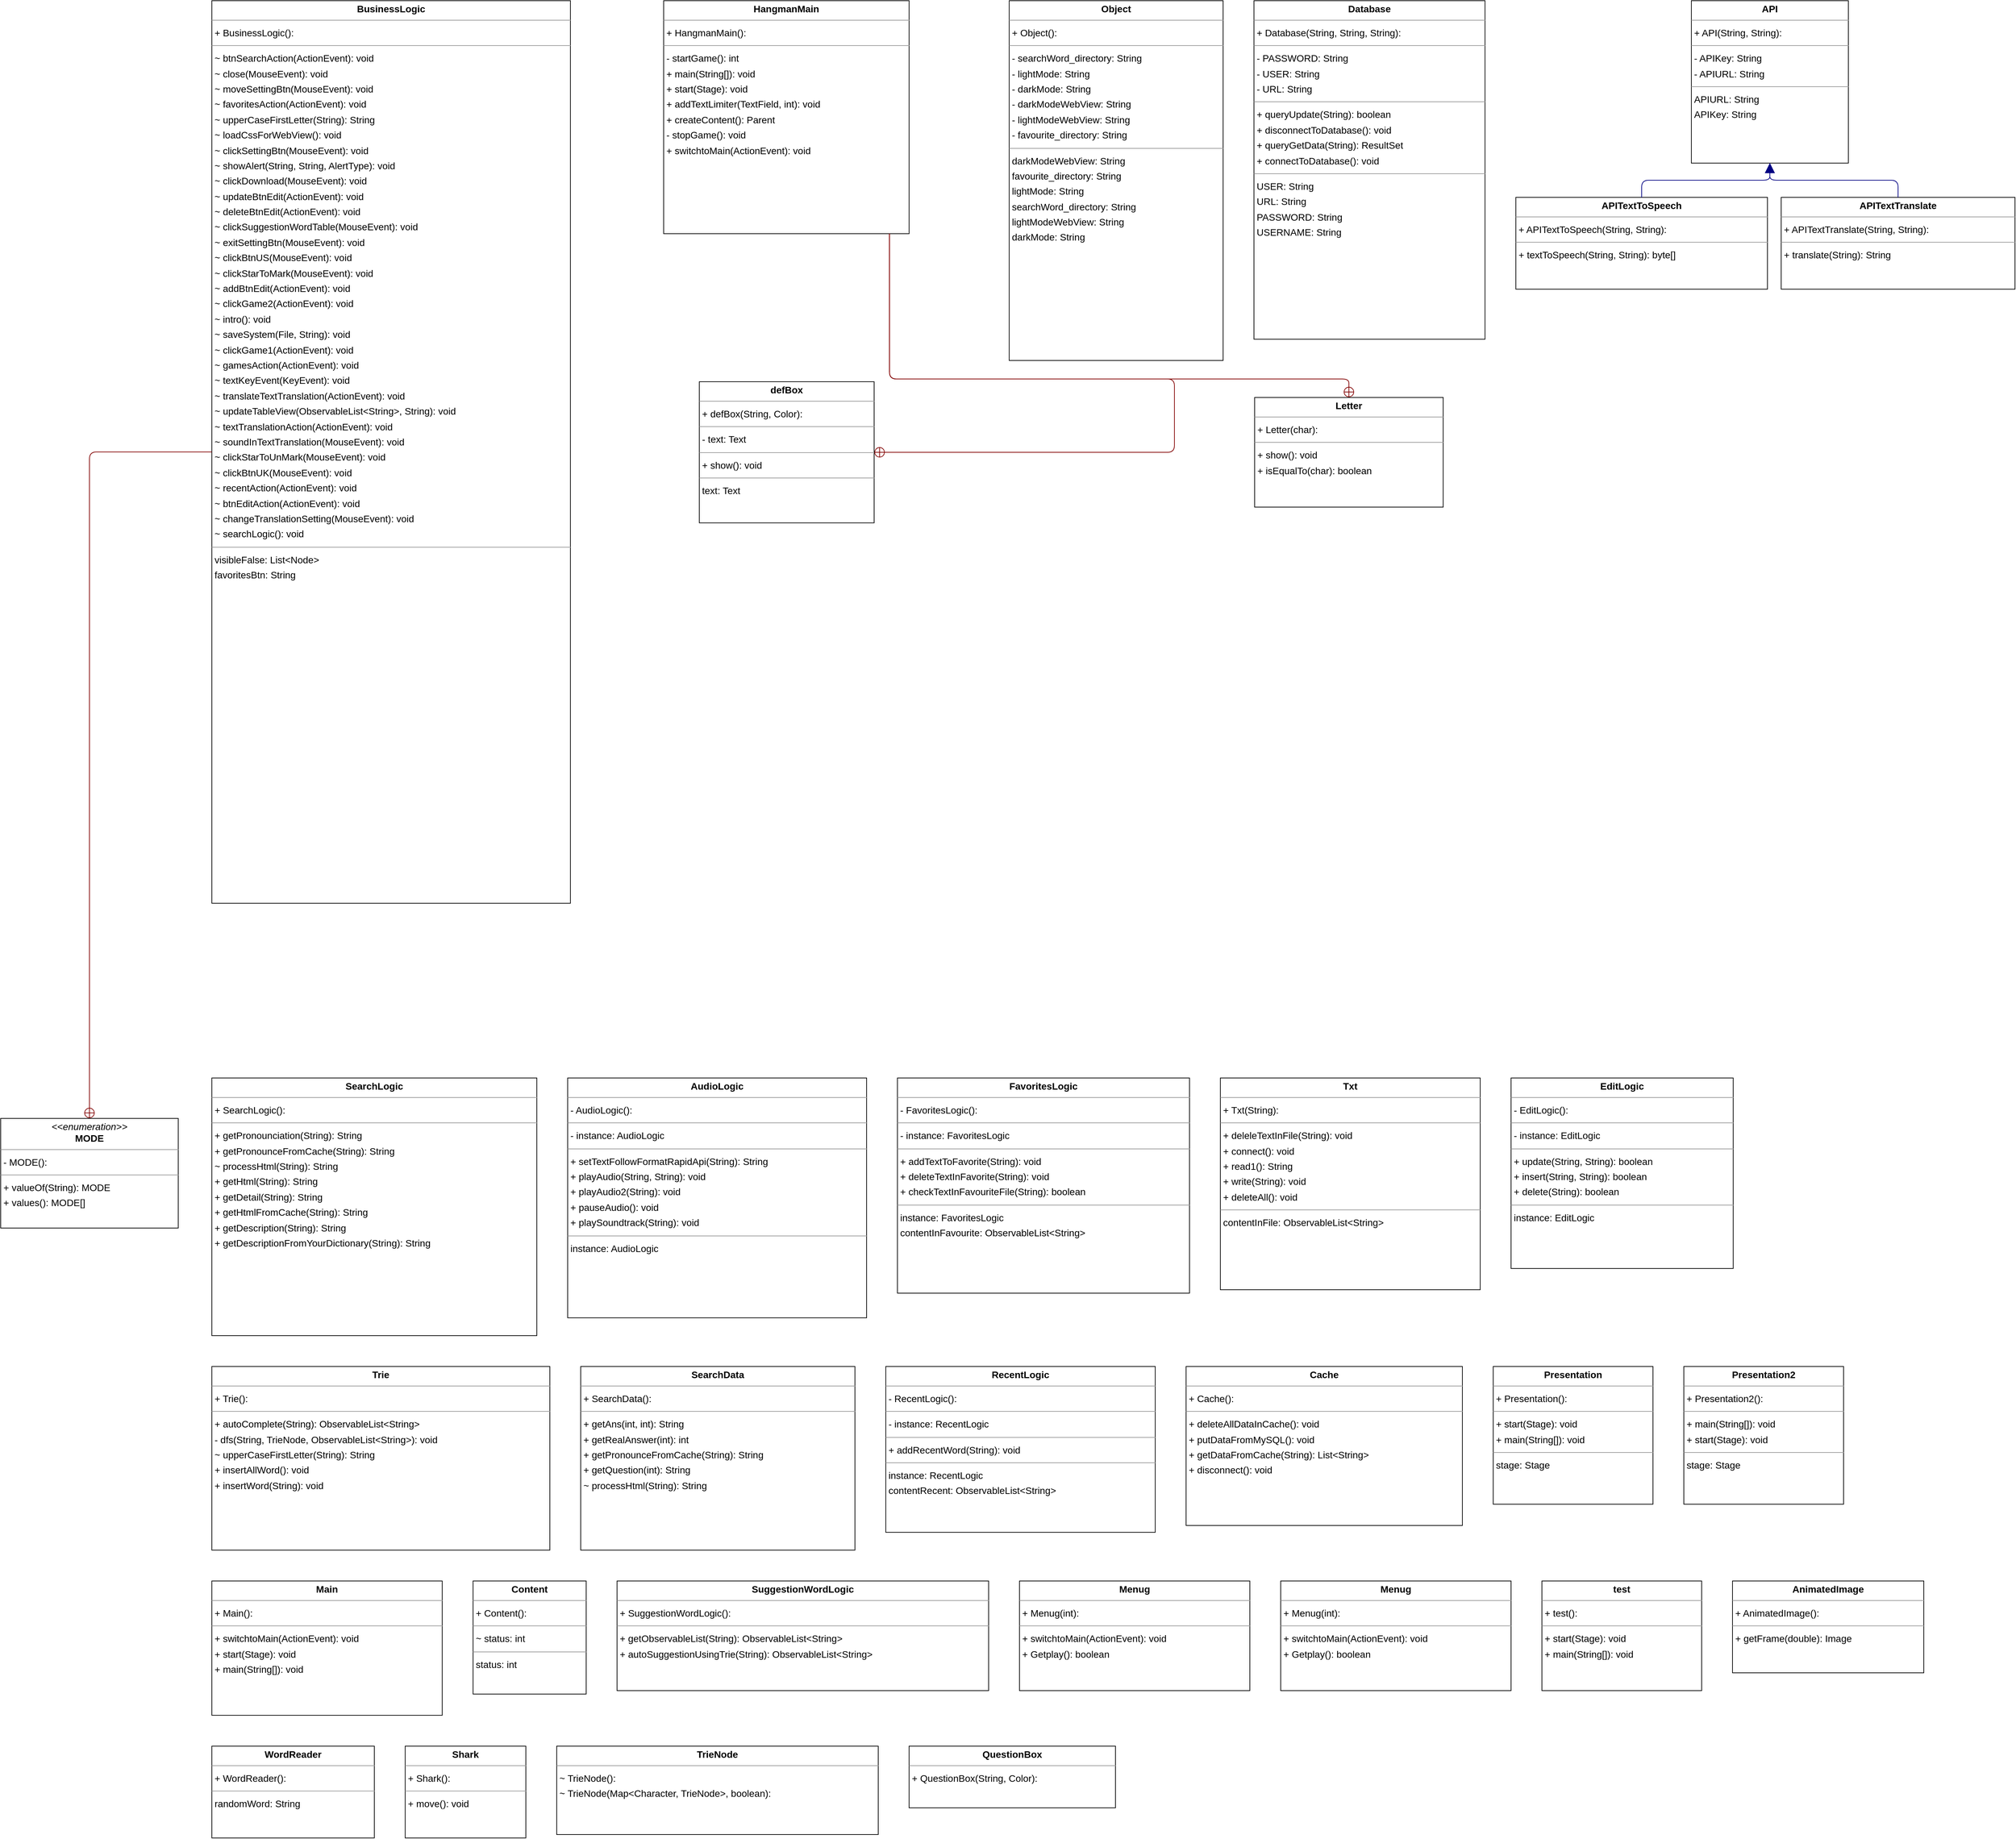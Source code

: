 <mxfile version="21.5.0" type="device" pages="5">
  <diagram id="QMjJqxT-OFG9LvJcu02_" name="ClassDiagram">
    <mxGraphModel dx="1834" dy="1159" grid="1" gridSize="10" guides="1" tooltips="1" connect="1" arrows="1" fold="1" page="0" pageScale="1" pageWidth="4681" pageHeight="3300" background="none" math="0" shadow="0">
      <root>
        <mxCell id="0" />
        <mxCell id="1" parent="0" />
        <mxCell id="N3z-gIHmasYd1JVoCF0x-1" value="&lt;p style=&quot;margin:0px;margin-top:4px;text-align:center;&quot;&gt;&lt;b&gt;API&lt;/b&gt;&lt;/p&gt;&lt;hr size=&quot;1&quot;/&gt;&lt;p style=&quot;margin:0 0 0 4px;line-height:1.6;&quot;&gt;+ API(String, String): &lt;/p&gt;&lt;hr size=&quot;1&quot;/&gt;&lt;p style=&quot;margin:0 0 0 4px;line-height:1.6;&quot;&gt;- APIKey: String&lt;br/&gt;- APIURL: String&lt;/p&gt;&lt;hr size=&quot;1&quot;/&gt;&lt;p style=&quot;margin:0 0 0 4px;line-height:1.6;&quot;&gt; APIURL: String&lt;br/&gt; APIKey: String&lt;/p&gt;" style="verticalAlign=top;align=left;overflow=fill;fontSize=14;fontFamily=Helvetica;html=1;rounded=0;shadow=0;comic=0;labelBackgroundColor=none;strokeWidth=1;" vertex="1" parent="1">
          <mxGeometry x="2311" y="-21" width="229" height="237" as="geometry" />
        </mxCell>
        <mxCell id="N3z-gIHmasYd1JVoCF0x-2" value="&lt;p style=&quot;margin:0px;margin-top:4px;text-align:center;&quot;&gt;&lt;b&gt;APITextToSpeech&lt;/b&gt;&lt;/p&gt;&lt;hr size=&quot;1&quot;/&gt;&lt;p style=&quot;margin:0 0 0 4px;line-height:1.6;&quot;&gt;+ APITextToSpeech(String, String): &lt;/p&gt;&lt;hr size=&quot;1&quot;/&gt;&lt;p style=&quot;margin:0 0 0 4px;line-height:1.6;&quot;&gt;+ textToSpeech(String, String): byte[]&lt;/p&gt;" style="verticalAlign=top;align=left;overflow=fill;fontSize=14;fontFamily=Helvetica;html=1;rounded=0;shadow=0;comic=0;labelBackgroundColor=none;strokeWidth=1;" vertex="1" parent="1">
          <mxGeometry x="2055" y="266" width="367" height="134" as="geometry" />
        </mxCell>
        <mxCell id="N3z-gIHmasYd1JVoCF0x-3" value="&lt;p style=&quot;margin:0px;margin-top:4px;text-align:center;&quot;&gt;&lt;b&gt;APITextTranslate&lt;/b&gt;&lt;/p&gt;&lt;hr size=&quot;1&quot;/&gt;&lt;p style=&quot;margin:0 0 0 4px;line-height:1.6;&quot;&gt;+ APITextTranslate(String, String): &lt;/p&gt;&lt;hr size=&quot;1&quot;/&gt;&lt;p style=&quot;margin:0 0 0 4px;line-height:1.6;&quot;&gt;+ translate(String): String&lt;/p&gt;" style="verticalAlign=top;align=left;overflow=fill;fontSize=14;fontFamily=Helvetica;html=1;rounded=0;shadow=0;comic=0;labelBackgroundColor=none;strokeWidth=1;" vertex="1" parent="1">
          <mxGeometry x="2442" y="266" width="341" height="134" as="geometry" />
        </mxCell>
        <mxCell id="N3z-gIHmasYd1JVoCF0x-4" value="&lt;p style=&quot;margin:0px;margin-top:4px;text-align:center;&quot;&gt;&lt;b&gt;AnimatedImage&lt;/b&gt;&lt;/p&gt;&lt;hr size=&quot;1&quot;/&gt;&lt;p style=&quot;margin:0 0 0 4px;line-height:1.6;&quot;&gt;+ AnimatedImage(): &lt;/p&gt;&lt;hr size=&quot;1&quot;/&gt;&lt;p style=&quot;margin:0 0 0 4px;line-height:1.6;&quot;&gt;+ getFrame(double): Image&lt;/p&gt;" style="verticalAlign=top;align=left;overflow=fill;fontSize=14;fontFamily=Helvetica;html=1;rounded=0;shadow=0;comic=0;labelBackgroundColor=none;strokeWidth=1;" vertex="1" parent="1">
          <mxGeometry x="2371" y="2285" width="279" height="134" as="geometry" />
        </mxCell>
        <mxCell id="N3z-gIHmasYd1JVoCF0x-5" value="&lt;p style=&quot;margin:0px;margin-top:4px;text-align:center;&quot;&gt;&lt;b&gt;AudioLogic&lt;/b&gt;&lt;/p&gt;&lt;hr size=&quot;1&quot;/&gt;&lt;p style=&quot;margin:0 0 0 4px;line-height:1.6;&quot;&gt;- AudioLogic(): &lt;/p&gt;&lt;hr size=&quot;1&quot;/&gt;&lt;p style=&quot;margin:0 0 0 4px;line-height:1.6;&quot;&gt;- instance: AudioLogic&lt;/p&gt;&lt;hr size=&quot;1&quot;/&gt;&lt;p style=&quot;margin:0 0 0 4px;line-height:1.6;&quot;&gt;+ setTextFollowFormatRapidApi(String): String&lt;br/&gt;+ playAudio(String, String): void&lt;br/&gt;+ playAudio2(String): void&lt;br/&gt;+ pauseAudio(): void&lt;br/&gt;+ playSoundtrack(String): void&lt;/p&gt;&lt;hr size=&quot;1&quot;/&gt;&lt;p style=&quot;margin:0 0 0 4px;line-height:1.6;&quot;&gt; instance: AudioLogic&lt;/p&gt;" style="verticalAlign=top;align=left;overflow=fill;fontSize=14;fontFamily=Helvetica;html=1;rounded=0;shadow=0;comic=0;labelBackgroundColor=none;strokeWidth=1;" vertex="1" parent="1">
          <mxGeometry x="672" y="1551" width="436" height="350" as="geometry" />
        </mxCell>
        <mxCell id="N3z-gIHmasYd1JVoCF0x-6" value="&lt;p style=&quot;margin:0px;margin-top:4px;text-align:center;&quot;&gt;&lt;b&gt;BusinessLogic&lt;/b&gt;&lt;/p&gt;&lt;hr size=&quot;1&quot;/&gt;&lt;p style=&quot;margin:0 0 0 4px;line-height:1.6;&quot;&gt;+ BusinessLogic(): &lt;/p&gt;&lt;hr size=&quot;1&quot;/&gt;&lt;p style=&quot;margin:0 0 0 4px;line-height:1.6;&quot;&gt;~ btnSearchAction(ActionEvent): void&lt;br/&gt;~ close(MouseEvent): void&lt;br/&gt;~ moveSettingBtn(MouseEvent): void&lt;br/&gt;~ favoritesAction(ActionEvent): void&lt;br/&gt;~ upperCaseFirstLetter(String): String&lt;br/&gt;~ loadCssForWebView(): void&lt;br/&gt;~ clickSettingBtn(MouseEvent): void&lt;br/&gt;~ showAlert(String, String, AlertType): void&lt;br/&gt;~ clickDownload(MouseEvent): void&lt;br/&gt;~ updateBtnEdit(ActionEvent): void&lt;br/&gt;~ deleteBtnEdit(ActionEvent): void&lt;br/&gt;~ clickSuggestionWordTable(MouseEvent): void&lt;br/&gt;~ exitSettingBtn(MouseEvent): void&lt;br/&gt;~ clickBtnUS(MouseEvent): void&lt;br/&gt;~ clickStarToMark(MouseEvent): void&lt;br/&gt;~ addBtnEdit(ActionEvent): void&lt;br/&gt;~ clickGame2(ActionEvent): void&lt;br/&gt;~ intro(): void&lt;br/&gt;~ saveSystem(File, String): void&lt;br/&gt;~ clickGame1(ActionEvent): void&lt;br/&gt;~ gamesAction(ActionEvent): void&lt;br/&gt;~ textKeyEvent(KeyEvent): void&lt;br/&gt;~ translateTextTranslation(ActionEvent): void&lt;br/&gt;~ updateTableView(ObservableList&amp;lt;String&amp;gt;, String): void&lt;br/&gt;~ textTranslationAction(ActionEvent): void&lt;br/&gt;~ soundInTextTranslation(MouseEvent): void&lt;br/&gt;~ clickStarToUnMark(MouseEvent): void&lt;br/&gt;~ clickBtnUK(MouseEvent): void&lt;br/&gt;~ recentAction(ActionEvent): void&lt;br/&gt;~ btnEditAction(ActionEvent): void&lt;br/&gt;~ changeTranslationSetting(MouseEvent): void&lt;br/&gt;~ searchLogic(): void&lt;/p&gt;&lt;hr size=&quot;1&quot;/&gt;&lt;p style=&quot;margin:0 0 0 4px;line-height:1.6;&quot;&gt; visibleFalse: List&amp;lt;Node&amp;gt;&lt;br/&gt; favoritesBtn: String&lt;/p&gt;" style="verticalAlign=top;align=left;overflow=fill;fontSize=14;fontFamily=Helvetica;html=1;rounded=0;shadow=0;comic=0;labelBackgroundColor=none;strokeWidth=1;" vertex="1" parent="1">
          <mxGeometry x="153" y="-21" width="523" height="1317" as="geometry" />
        </mxCell>
        <mxCell id="N3z-gIHmasYd1JVoCF0x-7" value="&lt;p style=&quot;margin:0px;margin-top:4px;text-align:center;&quot;&gt;&lt;b&gt;Cache&lt;/b&gt;&lt;/p&gt;&lt;hr size=&quot;1&quot;/&gt;&lt;p style=&quot;margin:0 0 0 4px;line-height:1.6;&quot;&gt;+ Cache(): &lt;/p&gt;&lt;hr size=&quot;1&quot;/&gt;&lt;p style=&quot;margin:0 0 0 4px;line-height:1.6;&quot;&gt;+ deleteAllDataInCache(): void&lt;br/&gt;+ putDataFromMySQL(): void&lt;br/&gt;+ getDataFromCache(String): List&amp;lt;String&amp;gt;&lt;br/&gt;+ disconnect(): void&lt;/p&gt;" style="verticalAlign=top;align=left;overflow=fill;fontSize=14;fontFamily=Helvetica;html=1;rounded=0;shadow=0;comic=0;labelBackgroundColor=none;strokeWidth=1;" vertex="1" parent="1">
          <mxGeometry x="1574" y="1972" width="403" height="232" as="geometry" />
        </mxCell>
        <mxCell id="N3z-gIHmasYd1JVoCF0x-8" value="&lt;p style=&quot;margin:0px;margin-top:4px;text-align:center;&quot;&gt;&lt;b&gt;Content&lt;/b&gt;&lt;/p&gt;&lt;hr size=&quot;1&quot;/&gt;&lt;p style=&quot;margin:0 0 0 4px;line-height:1.6;&quot;&gt;+ Content(): &lt;/p&gt;&lt;hr size=&quot;1&quot;/&gt;&lt;p style=&quot;margin:0 0 0 4px;line-height:1.6;&quot;&gt;~ status: int&lt;/p&gt;&lt;hr size=&quot;1&quot;/&gt;&lt;p style=&quot;margin:0 0 0 4px;line-height:1.6;&quot;&gt; status: int&lt;/p&gt;" style="verticalAlign=top;align=left;overflow=fill;fontSize=14;fontFamily=Helvetica;html=1;rounded=0;shadow=0;comic=0;labelBackgroundColor=none;strokeWidth=1;" vertex="1" parent="1">
          <mxGeometry x="534" y="2285" width="165" height="165" as="geometry" />
        </mxCell>
        <mxCell id="N3z-gIHmasYd1JVoCF0x-9" value="&lt;p style=&quot;margin:0px;margin-top:4px;text-align:center;&quot;&gt;&lt;b&gt;Database&lt;/b&gt;&lt;/p&gt;&lt;hr size=&quot;1&quot;/&gt;&lt;p style=&quot;margin:0 0 0 4px;line-height:1.6;&quot;&gt;+ Database(String, String, String): &lt;/p&gt;&lt;hr size=&quot;1&quot;/&gt;&lt;p style=&quot;margin:0 0 0 4px;line-height:1.6;&quot;&gt;- PASSWORD: String&lt;br/&gt;- USER: String&lt;br/&gt;- URL: String&lt;/p&gt;&lt;hr size=&quot;1&quot;/&gt;&lt;p style=&quot;margin:0 0 0 4px;line-height:1.6;&quot;&gt;+ queryUpdate(String): boolean&lt;br/&gt;+ disconnectToDatabase(): void&lt;br/&gt;+ queryGetData(String): ResultSet&lt;br/&gt;+ connectToDatabase(): void&lt;/p&gt;&lt;hr size=&quot;1&quot;/&gt;&lt;p style=&quot;margin:0 0 0 4px;line-height:1.6;&quot;&gt; USER: String&lt;br/&gt; URL: String&lt;br/&gt; PASSWORD: String&lt;br/&gt; USERNAME: String&lt;/p&gt;" style="verticalAlign=top;align=left;overflow=fill;fontSize=14;fontFamily=Helvetica;html=1;rounded=0;shadow=0;comic=0;labelBackgroundColor=none;strokeWidth=1;" vertex="1" parent="1">
          <mxGeometry x="1673" y="-21" width="337" height="494" as="geometry" />
        </mxCell>
        <mxCell id="N3z-gIHmasYd1JVoCF0x-10" value="&lt;p style=&quot;margin:0px;margin-top:4px;text-align:center;&quot;&gt;&lt;b&gt;EditLogic&lt;/b&gt;&lt;/p&gt;&lt;hr size=&quot;1&quot;/&gt;&lt;p style=&quot;margin:0 0 0 4px;line-height:1.6;&quot;&gt;- EditLogic(): &lt;/p&gt;&lt;hr size=&quot;1&quot;/&gt;&lt;p style=&quot;margin:0 0 0 4px;line-height:1.6;&quot;&gt;- instance: EditLogic&lt;/p&gt;&lt;hr size=&quot;1&quot;/&gt;&lt;p style=&quot;margin:0 0 0 4px;line-height:1.6;&quot;&gt;+ update(String, String): boolean&lt;br/&gt;+ insert(String, String): boolean&lt;br/&gt;+ delete(String): boolean&lt;/p&gt;&lt;hr size=&quot;1&quot;/&gt;&lt;p style=&quot;margin:0 0 0 4px;line-height:1.6;&quot;&gt; instance: EditLogic&lt;/p&gt;" style="verticalAlign=top;align=left;overflow=fill;fontSize=14;fontFamily=Helvetica;html=1;rounded=0;shadow=0;comic=0;labelBackgroundColor=none;strokeWidth=1;" vertex="1" parent="1">
          <mxGeometry x="2048" y="1551" width="324" height="278" as="geometry" />
        </mxCell>
        <mxCell id="N3z-gIHmasYd1JVoCF0x-11" value="&lt;p style=&quot;margin:0px;margin-top:4px;text-align:center;&quot;&gt;&lt;b&gt;FavoritesLogic&lt;/b&gt;&lt;/p&gt;&lt;hr size=&quot;1&quot;/&gt;&lt;p style=&quot;margin:0 0 0 4px;line-height:1.6;&quot;&gt;- FavoritesLogic(): &lt;/p&gt;&lt;hr size=&quot;1&quot;/&gt;&lt;p style=&quot;margin:0 0 0 4px;line-height:1.6;&quot;&gt;- instance: FavoritesLogic&lt;/p&gt;&lt;hr size=&quot;1&quot;/&gt;&lt;p style=&quot;margin:0 0 0 4px;line-height:1.6;&quot;&gt;+ addTextToFavorite(String): void&lt;br/&gt;+ deleteTextInFavorite(String): void&lt;br/&gt;+ checkTextInFavouriteFile(String): boolean&lt;/p&gt;&lt;hr size=&quot;1&quot;/&gt;&lt;p style=&quot;margin:0 0 0 4px;line-height:1.6;&quot;&gt; instance: FavoritesLogic&lt;br/&gt; contentInFavourite: ObservableList&amp;lt;String&amp;gt;&lt;/p&gt;" style="verticalAlign=top;align=left;overflow=fill;fontSize=14;fontFamily=Helvetica;html=1;rounded=0;shadow=0;comic=0;labelBackgroundColor=none;strokeWidth=1;" vertex="1" parent="1">
          <mxGeometry x="1153" y="1551" width="426" height="314" as="geometry" />
        </mxCell>
        <mxCell id="N3z-gIHmasYd1JVoCF0x-12" value="&lt;p style=&quot;margin:0px;margin-top:4px;text-align:center;&quot;&gt;&lt;b&gt;HangmanMain&lt;/b&gt;&lt;/p&gt;&lt;hr size=&quot;1&quot;/&gt;&lt;p style=&quot;margin:0 0 0 4px;line-height:1.6;&quot;&gt;+ HangmanMain(): &lt;/p&gt;&lt;hr size=&quot;1&quot;/&gt;&lt;p style=&quot;margin:0 0 0 4px;line-height:1.6;&quot;&gt;- startGame(): int&lt;br/&gt;+ main(String[]): void&lt;br/&gt;+ start(Stage): void&lt;br/&gt;+ addTextLimiter(TextField, int): void&lt;br/&gt;+ createContent(): Parent&lt;br/&gt;- stopGame(): void&lt;br/&gt;+ switchtoMain(ActionEvent): void&lt;/p&gt;" style="verticalAlign=top;align=left;overflow=fill;fontSize=14;fontFamily=Helvetica;html=1;rounded=0;shadow=0;comic=0;labelBackgroundColor=none;strokeWidth=1;" vertex="1" parent="1">
          <mxGeometry x="812" y="-21" width="358" height="340" as="geometry" />
        </mxCell>
        <mxCell id="N3z-gIHmasYd1JVoCF0x-13" value="&lt;p style=&quot;margin:0px;margin-top:4px;text-align:center;&quot;&gt;&lt;b&gt;Letter&lt;/b&gt;&lt;/p&gt;&lt;hr size=&quot;1&quot;/&gt;&lt;p style=&quot;margin:0 0 0 4px;line-height:1.6;&quot;&gt;+ Letter(char): &lt;/p&gt;&lt;hr size=&quot;1&quot;/&gt;&lt;p style=&quot;margin:0 0 0 4px;line-height:1.6;&quot;&gt;+ show(): void&lt;br/&gt;+ isEqualTo(char): boolean&lt;/p&gt;" style="verticalAlign=top;align=left;overflow=fill;fontSize=14;fontFamily=Helvetica;html=1;rounded=0;shadow=0;comic=0;labelBackgroundColor=none;strokeWidth=1;" vertex="1" parent="1">
          <mxGeometry x="1674" y="558" width="275" height="160" as="geometry" />
        </mxCell>
        <mxCell id="N3z-gIHmasYd1JVoCF0x-14" value="&lt;p style=&quot;margin:0px;margin-top:4px;text-align:center;&quot;&gt;&lt;i&gt;&amp;lt;&amp;lt;enumeration&amp;gt;&amp;gt;&lt;/i&gt;&lt;br/&gt;&lt;b&gt;MODE&lt;/b&gt;&lt;/p&gt;&lt;hr size=&quot;1&quot;/&gt;&lt;p style=&quot;margin:0 0 0 4px;line-height:1.6;&quot;&gt;- MODE(): &lt;/p&gt;&lt;hr size=&quot;1&quot;/&gt;&lt;p style=&quot;margin:0 0 0 4px;line-height:1.6;&quot;&gt;+ valueOf(String): MODE&lt;br/&gt;+ values(): MODE[]&lt;/p&gt;" style="verticalAlign=top;align=left;overflow=fill;fontSize=14;fontFamily=Helvetica;html=1;rounded=0;shadow=0;comic=0;labelBackgroundColor=none;strokeWidth=1;" vertex="1" parent="1">
          <mxGeometry x="-155" y="1610" width="259" height="160" as="geometry" />
        </mxCell>
        <mxCell id="N3z-gIHmasYd1JVoCF0x-15" value="&lt;p style=&quot;margin:0px;margin-top:4px;text-align:center;&quot;&gt;&lt;b&gt;Main&lt;/b&gt;&lt;/p&gt;&lt;hr size=&quot;1&quot;/&gt;&lt;p style=&quot;margin:0 0 0 4px;line-height:1.6;&quot;&gt;+ Main(): &lt;/p&gt;&lt;hr size=&quot;1&quot;/&gt;&lt;p style=&quot;margin:0 0 0 4px;line-height:1.6;&quot;&gt;+ switchtoMain(ActionEvent): void&lt;br/&gt;+ start(Stage): void&lt;br/&gt;+ main(String[]): void&lt;/p&gt;" style="verticalAlign=top;align=left;overflow=fill;fontSize=14;fontFamily=Helvetica;html=1;rounded=0;shadow=0;comic=0;labelBackgroundColor=none;strokeWidth=1;" vertex="1" parent="1">
          <mxGeometry x="153" y="2285" width="336" height="196" as="geometry" />
        </mxCell>
        <mxCell id="N3z-gIHmasYd1JVoCF0x-16" value="&lt;p style=&quot;margin:0px;margin-top:4px;text-align:center;&quot;&gt;&lt;b&gt;Menug&lt;/b&gt;&lt;/p&gt;&lt;hr size=&quot;1&quot;/&gt;&lt;p style=&quot;margin:0 0 0 4px;line-height:1.6;&quot;&gt;+ Menug(int): &lt;/p&gt;&lt;hr size=&quot;1&quot;/&gt;&lt;p style=&quot;margin:0 0 0 4px;line-height:1.6;&quot;&gt;+ switchtoMain(ActionEvent): void&lt;br/&gt;+ Getplay(): boolean&lt;/p&gt;" style="verticalAlign=top;align=left;overflow=fill;fontSize=14;fontFamily=Helvetica;html=1;rounded=0;shadow=0;comic=0;labelBackgroundColor=none;strokeWidth=1;" vertex="1" parent="1">
          <mxGeometry x="1331" y="2285" width="336" height="160" as="geometry" />
        </mxCell>
        <mxCell id="N3z-gIHmasYd1JVoCF0x-17" value="&lt;p style=&quot;margin:0px;margin-top:4px;text-align:center;&quot;&gt;&lt;b&gt;Menug&lt;/b&gt;&lt;/p&gt;&lt;hr size=&quot;1&quot;/&gt;&lt;p style=&quot;margin:0 0 0 4px;line-height:1.6;&quot;&gt;+ Menug(int): &lt;/p&gt;&lt;hr size=&quot;1&quot;/&gt;&lt;p style=&quot;margin:0 0 0 4px;line-height:1.6;&quot;&gt;+ switchtoMain(ActionEvent): void&lt;br/&gt;+ Getplay(): boolean&lt;/p&gt;" style="verticalAlign=top;align=left;overflow=fill;fontSize=14;fontFamily=Helvetica;html=1;rounded=0;shadow=0;comic=0;labelBackgroundColor=none;strokeWidth=1;" vertex="1" parent="1">
          <mxGeometry x="1712" y="2285" width="336" height="160" as="geometry" />
        </mxCell>
        <mxCell id="N3z-gIHmasYd1JVoCF0x-18" value="&lt;p style=&quot;margin:0px;margin-top:4px;text-align:center;&quot;&gt;&lt;b&gt;Object&lt;/b&gt;&lt;/p&gt;&lt;hr size=&quot;1&quot;/&gt;&lt;p style=&quot;margin:0 0 0 4px;line-height:1.6;&quot;&gt;+ Object(): &lt;/p&gt;&lt;hr size=&quot;1&quot;/&gt;&lt;p style=&quot;margin:0 0 0 4px;line-height:1.6;&quot;&gt;- searchWord_directory: String&lt;br/&gt;- lightMode: String&lt;br/&gt;- darkMode: String&lt;br/&gt;- darkModeWebView: String&lt;br/&gt;- lightModeWebView: String&lt;br/&gt;- favourite_directory: String&lt;/p&gt;&lt;hr size=&quot;1&quot;/&gt;&lt;p style=&quot;margin:0 0 0 4px;line-height:1.6;&quot;&gt; darkModeWebView: String&lt;br/&gt; favourite_directory: String&lt;br/&gt; lightMode: String&lt;br/&gt; searchWord_directory: String&lt;br/&gt; lightModeWebView: String&lt;br/&gt; darkMode: String&lt;/p&gt;" style="verticalAlign=top;align=left;overflow=fill;fontSize=14;fontFamily=Helvetica;html=1;rounded=0;shadow=0;comic=0;labelBackgroundColor=none;strokeWidth=1;" vertex="1" parent="1">
          <mxGeometry x="1316" y="-21" width="312" height="525" as="geometry" />
        </mxCell>
        <mxCell id="N3z-gIHmasYd1JVoCF0x-19" value="&lt;p style=&quot;margin:0px;margin-top:4px;text-align:center;&quot;&gt;&lt;b&gt;Presentation&lt;/b&gt;&lt;/p&gt;&lt;hr size=&quot;1&quot;/&gt;&lt;p style=&quot;margin:0 0 0 4px;line-height:1.6;&quot;&gt;+ Presentation(): &lt;/p&gt;&lt;hr size=&quot;1&quot;/&gt;&lt;p style=&quot;margin:0 0 0 4px;line-height:1.6;&quot;&gt;+ start(Stage): void&lt;br/&gt;+ main(String[]): void&lt;/p&gt;&lt;hr size=&quot;1&quot;/&gt;&lt;p style=&quot;margin:0 0 0 4px;line-height:1.6;&quot;&gt; stage: Stage&lt;/p&gt;" style="verticalAlign=top;align=left;overflow=fill;fontSize=14;fontFamily=Helvetica;html=1;rounded=0;shadow=0;comic=0;labelBackgroundColor=none;strokeWidth=1;" vertex="1" parent="1">
          <mxGeometry x="2022" y="1972" width="233" height="201" as="geometry" />
        </mxCell>
        <mxCell id="N3z-gIHmasYd1JVoCF0x-20" value="&lt;p style=&quot;margin:0px;margin-top:4px;text-align:center;&quot;&gt;&lt;b&gt;Presentation2&lt;/b&gt;&lt;/p&gt;&lt;hr size=&quot;1&quot;/&gt;&lt;p style=&quot;margin:0 0 0 4px;line-height:1.6;&quot;&gt;+ Presentation2(): &lt;/p&gt;&lt;hr size=&quot;1&quot;/&gt;&lt;p style=&quot;margin:0 0 0 4px;line-height:1.6;&quot;&gt;+ main(String[]): void&lt;br/&gt;+ start(Stage): void&lt;/p&gt;&lt;hr size=&quot;1&quot;/&gt;&lt;p style=&quot;margin:0 0 0 4px;line-height:1.6;&quot;&gt; stage: Stage&lt;/p&gt;" style="verticalAlign=top;align=left;overflow=fill;fontSize=14;fontFamily=Helvetica;html=1;rounded=0;shadow=0;comic=0;labelBackgroundColor=none;strokeWidth=1;" vertex="1" parent="1">
          <mxGeometry x="2300" y="1972" width="233" height="201" as="geometry" />
        </mxCell>
        <mxCell id="N3z-gIHmasYd1JVoCF0x-21" value="&lt;p style=&quot;margin:0px;margin-top:4px;text-align:center;&quot;&gt;&lt;b&gt;QuestionBox&lt;/b&gt;&lt;/p&gt;&lt;hr size=&quot;1&quot;/&gt;&lt;p style=&quot;margin:0 0 0 4px;line-height:1.6;&quot;&gt;+ QuestionBox(String, Color): &lt;/p&gt;" style="verticalAlign=top;align=left;overflow=fill;fontSize=14;fontFamily=Helvetica;html=1;rounded=0;shadow=0;comic=0;labelBackgroundColor=none;strokeWidth=1;" vertex="1" parent="1">
          <mxGeometry x="1170" y="2526" width="301" height="90" as="geometry" />
        </mxCell>
        <mxCell id="N3z-gIHmasYd1JVoCF0x-22" value="&lt;p style=&quot;margin:0px;margin-top:4px;text-align:center;&quot;&gt;&lt;b&gt;RecentLogic&lt;/b&gt;&lt;/p&gt;&lt;hr size=&quot;1&quot;/&gt;&lt;p style=&quot;margin:0 0 0 4px;line-height:1.6;&quot;&gt;- RecentLogic(): &lt;/p&gt;&lt;hr size=&quot;1&quot;/&gt;&lt;p style=&quot;margin:0 0 0 4px;line-height:1.6;&quot;&gt;- instance: RecentLogic&lt;/p&gt;&lt;hr size=&quot;1&quot;/&gt;&lt;p style=&quot;margin:0 0 0 4px;line-height:1.6;&quot;&gt;+ addRecentWord(String): void&lt;/p&gt;&lt;hr size=&quot;1&quot;/&gt;&lt;p style=&quot;margin:0 0 0 4px;line-height:1.6;&quot;&gt; instance: RecentLogic&lt;br/&gt; contentRecent: ObservableList&amp;lt;String&amp;gt;&lt;/p&gt;" style="verticalAlign=top;align=left;overflow=fill;fontSize=14;fontFamily=Helvetica;html=1;rounded=0;shadow=0;comic=0;labelBackgroundColor=none;strokeWidth=1;" vertex="1" parent="1">
          <mxGeometry x="1136" y="1972" width="393" height="242" as="geometry" />
        </mxCell>
        <mxCell id="N3z-gIHmasYd1JVoCF0x-23" value="&lt;p style=&quot;margin:0px;margin-top:4px;text-align:center;&quot;&gt;&lt;b&gt;SearchData&lt;/b&gt;&lt;/p&gt;&lt;hr size=&quot;1&quot;/&gt;&lt;p style=&quot;margin:0 0 0 4px;line-height:1.6;&quot;&gt;+ SearchData(): &lt;/p&gt;&lt;hr size=&quot;1&quot;/&gt;&lt;p style=&quot;margin:0 0 0 4px;line-height:1.6;&quot;&gt;+ getAns(int, int): String&lt;br/&gt;+ getRealAnswer(int): int&lt;br/&gt;+ getPronounceFromCache(String): String&lt;br/&gt;+ getQuestion(int): String&lt;br/&gt;~ processHtml(String): String&lt;/p&gt;" style="verticalAlign=top;align=left;overflow=fill;fontSize=14;fontFamily=Helvetica;html=1;rounded=0;shadow=0;comic=0;labelBackgroundColor=none;strokeWidth=1;" vertex="1" parent="1">
          <mxGeometry x="691" y="1972" width="400" height="268" as="geometry" />
        </mxCell>
        <mxCell id="N3z-gIHmasYd1JVoCF0x-24" value="&lt;p style=&quot;margin:0px;margin-top:4px;text-align:center;&quot;&gt;&lt;b&gt;SearchLogic&lt;/b&gt;&lt;/p&gt;&lt;hr size=&quot;1&quot;/&gt;&lt;p style=&quot;margin:0 0 0 4px;line-height:1.6;&quot;&gt;+ SearchLogic(): &lt;/p&gt;&lt;hr size=&quot;1&quot;/&gt;&lt;p style=&quot;margin:0 0 0 4px;line-height:1.6;&quot;&gt;+ getPronounciation(String): String&lt;br/&gt;+ getPronounceFromCache(String): String&lt;br/&gt;~ processHtml(String): String&lt;br/&gt;+ getHtml(String): String&lt;br/&gt;+ getDetail(String): String&lt;br/&gt;+ getHtmlFromCache(String): String&lt;br/&gt;+ getDescription(String): String&lt;br/&gt;+ getDescriptionFromYourDictionary(String): String&lt;/p&gt;" style="verticalAlign=top;align=left;overflow=fill;fontSize=14;fontFamily=Helvetica;html=1;rounded=0;shadow=0;comic=0;labelBackgroundColor=none;strokeWidth=1;" vertex="1" parent="1">
          <mxGeometry x="153" y="1551" width="474" height="376" as="geometry" />
        </mxCell>
        <mxCell id="N3z-gIHmasYd1JVoCF0x-25" value="&lt;p style=&quot;margin:0px;margin-top:4px;text-align:center;&quot;&gt;&lt;b&gt;Shark&lt;/b&gt;&lt;/p&gt;&lt;hr size=&quot;1&quot;/&gt;&lt;p style=&quot;margin:0 0 0 4px;line-height:1.6;&quot;&gt;+ Shark(): &lt;/p&gt;&lt;hr size=&quot;1&quot;/&gt;&lt;p style=&quot;margin:0 0 0 4px;line-height:1.6;&quot;&gt;+ move(): void&lt;/p&gt;" style="verticalAlign=top;align=left;overflow=fill;fontSize=14;fontFamily=Helvetica;html=1;rounded=0;shadow=0;comic=0;labelBackgroundColor=none;strokeWidth=1;" vertex="1" parent="1">
          <mxGeometry x="435" y="2526" width="176" height="134" as="geometry" />
        </mxCell>
        <mxCell id="N3z-gIHmasYd1JVoCF0x-26" value="&lt;p style=&quot;margin:0px;margin-top:4px;text-align:center;&quot;&gt;&lt;b&gt;SuggestionWordLogic&lt;/b&gt;&lt;/p&gt;&lt;hr size=&quot;1&quot;/&gt;&lt;p style=&quot;margin:0 0 0 4px;line-height:1.6;&quot;&gt;+ SuggestionWordLogic(): &lt;/p&gt;&lt;hr size=&quot;1&quot;/&gt;&lt;p style=&quot;margin:0 0 0 4px;line-height:1.6;&quot;&gt;+ getObservableList(String): ObservableList&amp;lt;String&amp;gt;&lt;br/&gt;+ autoSuggestionUsingTrie(String): ObservableList&amp;lt;String&amp;gt;&lt;/p&gt;" style="verticalAlign=top;align=left;overflow=fill;fontSize=14;fontFamily=Helvetica;html=1;rounded=0;shadow=0;comic=0;labelBackgroundColor=none;strokeWidth=1;" vertex="1" parent="1">
          <mxGeometry x="744" y="2285" width="542" height="160" as="geometry" />
        </mxCell>
        <mxCell id="N3z-gIHmasYd1JVoCF0x-27" value="&lt;p style=&quot;margin:0px;margin-top:4px;text-align:center;&quot;&gt;&lt;b&gt;Trie&lt;/b&gt;&lt;/p&gt;&lt;hr size=&quot;1&quot;/&gt;&lt;p style=&quot;margin:0 0 0 4px;line-height:1.6;&quot;&gt;+ Trie(): &lt;/p&gt;&lt;hr size=&quot;1&quot;/&gt;&lt;p style=&quot;margin:0 0 0 4px;line-height:1.6;&quot;&gt;+ autoComplete(String): ObservableList&amp;lt;String&amp;gt;&lt;br/&gt;- dfs(String, TrieNode, ObservableList&amp;lt;String&amp;gt;): void&lt;br/&gt;~ upperCaseFirstLetter(String): String&lt;br/&gt;+ insertAllWord(): void&lt;br/&gt;+ insertWord(String): void&lt;/p&gt;" style="verticalAlign=top;align=left;overflow=fill;fontSize=14;fontFamily=Helvetica;html=1;rounded=0;shadow=0;comic=0;labelBackgroundColor=none;strokeWidth=1;" vertex="1" parent="1">
          <mxGeometry x="153" y="1972" width="493" height="268" as="geometry" />
        </mxCell>
        <mxCell id="N3z-gIHmasYd1JVoCF0x-28" value="&lt;p style=&quot;margin:0px;margin-top:4px;text-align:center;&quot;&gt;&lt;b&gt;TrieNode&lt;/b&gt;&lt;/p&gt;&lt;hr size=&quot;1&quot;/&gt;&lt;p style=&quot;margin:0 0 0 4px;line-height:1.6;&quot;&gt;~ TrieNode(): &lt;br/&gt;~ TrieNode(Map&amp;lt;Character, TrieNode&amp;gt;, boolean): &lt;/p&gt;" style="verticalAlign=top;align=left;overflow=fill;fontSize=14;fontFamily=Helvetica;html=1;rounded=0;shadow=0;comic=0;labelBackgroundColor=none;strokeWidth=1;" vertex="1" parent="1">
          <mxGeometry x="656" y="2526" width="469" height="129" as="geometry" />
        </mxCell>
        <mxCell id="N3z-gIHmasYd1JVoCF0x-29" value="&lt;p style=&quot;margin:0px;margin-top:4px;text-align:center;&quot;&gt;&lt;b&gt;Txt&lt;/b&gt;&lt;/p&gt;&lt;hr size=&quot;1&quot;/&gt;&lt;p style=&quot;margin:0 0 0 4px;line-height:1.6;&quot;&gt;+ Txt(String): &lt;/p&gt;&lt;hr size=&quot;1&quot;/&gt;&lt;p style=&quot;margin:0 0 0 4px;line-height:1.6;&quot;&gt;+ deleleTextInFile(String): void&lt;br/&gt;+ connect(): void&lt;br/&gt;+ read1(): String&lt;br/&gt;+ write(String): void&lt;br/&gt;+ deleteAll(): void&lt;/p&gt;&lt;hr size=&quot;1&quot;/&gt;&lt;p style=&quot;margin:0 0 0 4px;line-height:1.6;&quot;&gt; contentInFile: ObservableList&amp;lt;String&amp;gt;&lt;/p&gt;" style="verticalAlign=top;align=left;overflow=fill;fontSize=14;fontFamily=Helvetica;html=1;rounded=0;shadow=0;comic=0;labelBackgroundColor=none;strokeWidth=1;" vertex="1" parent="1">
          <mxGeometry x="1624" y="1551" width="379" height="309" as="geometry" />
        </mxCell>
        <mxCell id="N3z-gIHmasYd1JVoCF0x-30" value="&lt;p style=&quot;margin:0px;margin-top:4px;text-align:center;&quot;&gt;&lt;b&gt;WordReader&lt;/b&gt;&lt;/p&gt;&lt;hr size=&quot;1&quot;/&gt;&lt;p style=&quot;margin:0 0 0 4px;line-height:1.6;&quot;&gt;+ WordReader(): &lt;/p&gt;&lt;hr size=&quot;1&quot;/&gt;&lt;p style=&quot;margin:0 0 0 4px;line-height:1.6;&quot;&gt; randomWord: String&lt;/p&gt;" style="verticalAlign=top;align=left;overflow=fill;fontSize=14;fontFamily=Helvetica;html=1;rounded=0;shadow=0;comic=0;labelBackgroundColor=none;strokeWidth=1;" vertex="1" parent="1">
          <mxGeometry x="153" y="2526" width="237" height="134" as="geometry" />
        </mxCell>
        <mxCell id="N3z-gIHmasYd1JVoCF0x-31" value="&lt;p style=&quot;margin:0px;margin-top:4px;text-align:center;&quot;&gt;&lt;b&gt;defBox&lt;/b&gt;&lt;/p&gt;&lt;hr size=&quot;1&quot;/&gt;&lt;p style=&quot;margin:0 0 0 4px;line-height:1.6;&quot;&gt;+ defBox(String, Color): &lt;/p&gt;&lt;hr size=&quot;1&quot;/&gt;&lt;p style=&quot;margin:0 0 0 4px;line-height:1.6;&quot;&gt;- text: Text&lt;/p&gt;&lt;hr size=&quot;1&quot;/&gt;&lt;p style=&quot;margin:0 0 0 4px;line-height:1.6;&quot;&gt;+ show(): void&lt;/p&gt;&lt;hr size=&quot;1&quot;/&gt;&lt;p style=&quot;margin:0 0 0 4px;line-height:1.6;&quot;&gt; text: Text&lt;/p&gt;" style="verticalAlign=top;align=left;overflow=fill;fontSize=14;fontFamily=Helvetica;html=1;rounded=0;shadow=0;comic=0;labelBackgroundColor=none;strokeWidth=1;" vertex="1" parent="1">
          <mxGeometry x="864" y="535" width="255" height="206" as="geometry" />
        </mxCell>
        <mxCell id="N3z-gIHmasYd1JVoCF0x-32" value="&lt;p style=&quot;margin:0px;margin-top:4px;text-align:center;&quot;&gt;&lt;b&gt;test&lt;/b&gt;&lt;/p&gt;&lt;hr size=&quot;1&quot;/&gt;&lt;p style=&quot;margin:0 0 0 4px;line-height:1.6;&quot;&gt;+ test(): &lt;/p&gt;&lt;hr size=&quot;1&quot;/&gt;&lt;p style=&quot;margin:0 0 0 4px;line-height:1.6;&quot;&gt;+ start(Stage): void&lt;br/&gt;+ main(String[]): void&lt;/p&gt;" style="verticalAlign=top;align=left;overflow=fill;fontSize=14;fontFamily=Helvetica;html=1;rounded=0;shadow=0;comic=0;labelBackgroundColor=none;strokeWidth=1;" vertex="1" parent="1">
          <mxGeometry x="2093" y="2285" width="233" height="160" as="geometry" />
        </mxCell>
        <mxCell id="N3z-gIHmasYd1JVoCF0x-33" value="" style="html=1;rounded=1;edgeStyle=orthogonalEdgeStyle;dashed=0;startArrow=none;endArrow=block;endSize=12;strokeColor=#000082;exitX=0.500;exitY=0.000;exitDx=0;exitDy=0;entryX=0.500;entryY=1.000;entryDx=0;entryDy=0;" edge="1" parent="1" source="N3z-gIHmasYd1JVoCF0x-2" target="N3z-gIHmasYd1JVoCF0x-1">
          <mxGeometry width="50" height="50" relative="1" as="geometry">
            <Array as="points">
              <mxPoint x="2239" y="241" />
              <mxPoint x="2426" y="241" />
            </Array>
          </mxGeometry>
        </mxCell>
        <mxCell id="N3z-gIHmasYd1JVoCF0x-34" value="" style="html=1;rounded=1;edgeStyle=orthogonalEdgeStyle;dashed=0;startArrow=none;endArrow=block;endSize=12;strokeColor=#000082;exitX=0.500;exitY=0.000;exitDx=0;exitDy=0;entryX=0.500;entryY=1.000;entryDx=0;entryDy=0;" edge="1" parent="1" source="N3z-gIHmasYd1JVoCF0x-3" target="N3z-gIHmasYd1JVoCF0x-1">
          <mxGeometry width="50" height="50" relative="1" as="geometry">
            <Array as="points">
              <mxPoint x="2613" y="241" />
              <mxPoint x="2426" y="241" />
            </Array>
          </mxGeometry>
        </mxCell>
        <mxCell id="N3z-gIHmasYd1JVoCF0x-35" value="" style="html=1;rounded=1;edgeStyle=orthogonalEdgeStyle;dashed=0;startArrow=circlePlus;startFill=0;endArrow=none;strokeColor=#820000;exitX=0.500;exitY=0.000;exitDx=0;exitDy=0;entryX=0.920;entryY=1.000;entryDx=0;entryDy=0;" edge="1" parent="1" source="N3z-gIHmasYd1JVoCF0x-13" target="N3z-gIHmasYd1JVoCF0x-12">
          <mxGeometry width="50" height="50" relative="1" as="geometry">
            <Array as="points">
              <mxPoint x="1811" y="531" />
              <mxPoint x="1142" y="531" />
            </Array>
          </mxGeometry>
        </mxCell>
        <mxCell id="N3z-gIHmasYd1JVoCF0x-36" value="" style="html=1;rounded=1;edgeStyle=orthogonalEdgeStyle;dashed=0;startArrow=circlePlus;startFill=0;endArrow=none;strokeColor=#820000;exitX=0.500;exitY=0.000;exitDx=0;exitDy=0;entryX=0.000;entryY=0.500;entryDx=0;entryDy=0;" edge="1" parent="1" source="N3z-gIHmasYd1JVoCF0x-14" target="N3z-gIHmasYd1JVoCF0x-6">
          <mxGeometry width="50" height="50" relative="1" as="geometry">
            <Array as="points">
              <mxPoint x="-25" y="638" />
            </Array>
          </mxGeometry>
        </mxCell>
        <mxCell id="N3z-gIHmasYd1JVoCF0x-37" value="" style="html=1;rounded=1;edgeStyle=orthogonalEdgeStyle;dashed=0;startArrow=circlePlus;startFill=0;endArrow=none;strokeColor=#820000;exitX=1.000;exitY=0.500;exitDx=0;exitDy=0;entryX=0.920;entryY=1.000;entryDx=0;entryDy=0;" edge="1" parent="1" source="N3z-gIHmasYd1JVoCF0x-31" target="N3z-gIHmasYd1JVoCF0x-12">
          <mxGeometry width="50" height="50" relative="1" as="geometry">
            <Array as="points">
              <mxPoint x="1557" y="638" />
              <mxPoint x="1557" y="531" />
              <mxPoint x="1142" y="531" />
            </Array>
          </mxGeometry>
        </mxCell>
      </root>
    </mxGraphModel>
  </diagram>
  <diagram id="rE0Q3-5dfAh7njDkU1ZC" name="PackageDiagram">
    <mxGraphModel dx="1434" dy="759" grid="1" gridSize="10" guides="1" tooltips="1" connect="1" arrows="1" fold="1" page="1" pageScale="1" pageWidth="4681" pageHeight="3300" math="0" shadow="0">
      <root>
        <mxCell id="0" />
        <mxCell id="1" parent="0" />
        <mxCell id="eVS_hSraNA0jq0c0pBBF-1" value="com.app.dictionaryapp&lt;br&gt;" style="shape=folder;fontStyle=1;spacingTop=20;tabWidth=150;tabHeight=50;tabPosition=left;html=1;whiteSpace=wrap;strokeColor=#000000;boundedLbl=1;labelInHeader=1;container=1;" parent="1" vertex="1">
          <mxGeometry x="80" y="1040" width="1033.97" height="630" as="geometry" />
        </mxCell>
        <mxCell id="eVS_hSraNA0jq0c0pBBF-3" value="DataAccessLayer" style="shape=folder;fontStyle=1;spacingTop=10;tabWidth=130;tabHeight=20;tabPosition=left;html=1;whiteSpace=wrap;boundedLbl=1;labelInHeader=1;container=1;" parent="eVS_hSraNA0jq0c0pBBF-1" vertex="1">
          <mxGeometry x="780" y="300" width="253.97" height="270" as="geometry" />
        </mxCell>
        <mxCell id="eVS_hSraNA0jq0c0pBBF-18" value="&lt;p style=&quot;margin:0px;margin-top:4px;text-align:center;&quot;&gt;Cache&lt;/p&gt;" style="verticalAlign=top;align=left;overflow=fill;fontSize=12;fontFamily=Helvetica;html=1;whiteSpace=wrap;strokeColor=default;fontColor=default;fillColor=default;" parent="eVS_hSraNA0jq0c0pBBF-3" vertex="1">
          <mxGeometry x="28.22" y="35.22" width="121.78" height="24.78" as="geometry" />
        </mxCell>
        <mxCell id="eVS_hSraNA0jq0c0pBBF-19" value="&lt;p style=&quot;margin:0px;margin-top:4px;text-align:center;&quot;&gt;Txt&lt;/p&gt;" style="verticalAlign=top;align=left;overflow=fill;fontSize=12;fontFamily=Helvetica;html=1;whiteSpace=wrap;strokeColor=default;fontColor=default;fillColor=default;" parent="eVS_hSraNA0jq0c0pBBF-3" vertex="1">
          <mxGeometry x="28.219" y="187.826" width="183.423" height="58.696" as="geometry" />
        </mxCell>
        <mxCell id="C6Srng2_KDSBYAjySElE-8" value="Database" style="rounded=0;whiteSpace=wrap;html=1;" vertex="1" parent="eVS_hSraNA0jq0c0pBBF-3">
          <mxGeometry x="59.931" y="105.652" width="119.999" height="70.435" as="geometry" />
        </mxCell>
        <mxCell id="C6Srng2_KDSBYAjySElE-9" value="Object" style="rounded=0;whiteSpace=wrap;html=1;" vertex="1" parent="eVS_hSraNA0jq0c0pBBF-3">
          <mxGeometry x="160" y="45.65" width="83.97" height="44.35" as="geometry" />
        </mxCell>
        <mxCell id="eVS_hSraNA0jq0c0pBBF-4" value="PresentationLayer" style="shape=folder;fontStyle=1;spacingTop=10;tabWidth=130;tabHeight=30;tabPosition=left;html=1;whiteSpace=wrap;boundedLbl=1;labelInHeader=1;container=1;" parent="eVS_hSraNA0jq0c0pBBF-1" vertex="1">
          <mxGeometry x="155.205" y="90" width="479.726" height="150" as="geometry" />
        </mxCell>
        <mxCell id="eVS_hSraNA0jq0c0pBBF-12" value="&lt;p style=&quot;margin:0px;margin-top:4px;text-align:center;&quot;&gt;&lt;br&gt;&lt;b&gt;Presentation&lt;/b&gt;&lt;/p&gt;" style="verticalAlign=top;align=left;overflow=fill;fontSize=12;fontFamily=Helvetica;html=1;whiteSpace=wrap;strokeColor=default;fontColor=default;fillColor=default;" parent="eVS_hSraNA0jq0c0pBBF-4" vertex="1">
          <mxGeometry x="34.27" y="64.286" width="150.24" height="53.571" as="geometry" />
        </mxCell>
        <mxCell id="C6Srng2_KDSBYAjySElE-7" value="&lt;b&gt;Presentation2&lt;/b&gt;" style="rounded=0;whiteSpace=wrap;html=1;" vertex="1" parent="eVS_hSraNA0jq0c0pBBF-4">
          <mxGeometry x="294.795" y="64.29" width="120" height="60" as="geometry" />
        </mxCell>
        <mxCell id="eVS_hSraNA0jq0c0pBBF-11" value="" style="endArrow=open;endFill=1;endSize=12;html=1;rounded=0;fontFamily=Helvetica;fontSize=12;fontColor=default;exitX=0.321;exitY=1.046;exitDx=0;exitDy=0;exitPerimeter=0;entryX=0.391;entryY=0.167;entryDx=0;entryDy=0;entryPerimeter=0;" parent="eVS_hSraNA0jq0c0pBBF-1" source="eVS_hSraNA0jq0c0pBBF-4" target="eVS_hSraNA0jq0c0pBBF-7" edge="1">
          <mxGeometry width="160" relative="1" as="geometry">
            <mxPoint x="352.74" y="280" as="sourcePoint" />
            <mxPoint x="578.493" y="280" as="targetPoint" />
          </mxGeometry>
        </mxCell>
        <mxCell id="eVS_hSraNA0jq0c0pBBF-16" value="Data" style="endArrow=open;endSize=12;dashed=1;html=1;rounded=0;fontFamily=Helvetica;fontSize=12;fontColor=default;entryX=0;entryY=0.261;entryDx=0;entryDy=0;entryPerimeter=0;" parent="eVS_hSraNA0jq0c0pBBF-1" target="eVS_hSraNA0jq0c0pBBF-3" edge="1">
          <mxGeometry width="160" relative="1" as="geometry">
            <mxPoint x="634.932" y="360" as="sourcePoint" />
            <mxPoint x="578.493" y="280" as="targetPoint" />
          </mxGeometry>
        </mxCell>
        <mxCell id="eVS_hSraNA0jq0c0pBBF-17" value="Data" style="endArrow=open;endSize=12;dashed=1;html=1;rounded=0;fontFamily=Helvetica;fontSize=12;fontColor=default;exitX=0;exitY=0.348;exitDx=0;exitDy=0;exitPerimeter=0;" parent="eVS_hSraNA0jq0c0pBBF-1" source="eVS_hSraNA0jq0c0pBBF-3" edge="1">
          <mxGeometry width="160" relative="1" as="geometry">
            <mxPoint x="352.74" y="280" as="sourcePoint" />
            <mxPoint x="634.932" y="380" as="targetPoint" />
          </mxGeometry>
        </mxCell>
        <mxCell id="eVS_hSraNA0jq0c0pBBF-2" value="BusinessLogicLayer" style="shape=folder;fontStyle=1;spacingTop=10;tabWidth=130;tabHeight=30;tabPosition=left;html=1;whiteSpace=wrap;boundedLbl=1;labelInHeader=1;container=1;" parent="eVS_hSraNA0jq0c0pBBF-1" vertex="1">
          <mxGeometry y="270" width="685.89" height="350" as="geometry" />
        </mxCell>
        <mxCell id="eVS_hSraNA0jq0c0pBBF-6" value="&lt;p style=&quot;margin:0px;margin-top:4px;text-align:center;&quot;&gt;&lt;br&gt;&lt;b&gt;AudioLogic&lt;/b&gt;&lt;/p&gt;" style="verticalAlign=top;align=left;overflow=fill;fontSize=12;fontFamily=Helvetica;html=1;whiteSpace=wrap;strokeColor=default;fontColor=default;fillColor=default;" parent="eVS_hSraNA0jq0c0pBBF-2" vertex="1">
          <mxGeometry x="20.93" y="210" width="188.366" height="85.904" as="geometry" />
        </mxCell>
        <mxCell id="eVS_hSraNA0jq0c0pBBF-7" value="&lt;p style=&quot;margin:0px;margin-top:4px;text-align:center;&quot;&gt;&lt;br&gt;&lt;b&gt;BusinessLogic&lt;/b&gt;&lt;/p&gt;" style="verticalAlign=top;align=left;overflow=fill;fontSize=12;fontFamily=Helvetica;html=1;whiteSpace=wrap;strokeColor=default;fontColor=default;fillColor=default;" parent="eVS_hSraNA0jq0c0pBBF-2" vertex="1">
          <mxGeometry x="209.295" y="70" width="198.83" height="84" as="geometry" />
        </mxCell>
        <mxCell id="eVS_hSraNA0jq0c0pBBF-9" value="&lt;p style=&quot;margin:0px;margin-top:4px;text-align:center;&quot;&gt;&lt;br&gt;&lt;b&gt;SearchLogic&lt;/b&gt;&lt;/p&gt;" style="verticalAlign=top;align=left;overflow=fill;fontSize=12;fontFamily=Helvetica;html=1;whiteSpace=wrap;strokeColor=default;fontColor=default;fillColor=default;" parent="eVS_hSraNA0jq0c0pBBF-2" vertex="1">
          <mxGeometry x="241.285" y="210" width="166.838" height="84" as="geometry" />
        </mxCell>
        <mxCell id="eVS_hSraNA0jq0c0pBBF-10" value="&lt;p style=&quot;margin:0px;margin-top:4px;text-align:center;&quot;&gt;&lt;b&gt;APITextToSpeech&lt;/b&gt;&lt;/p&gt;" style="verticalAlign=top;align=left;overflow=fill;fontSize=12;fontFamily=Helvetica;html=1;whiteSpace=wrap;strokeColor=default;fontColor=default;fillColor=default;" parent="eVS_hSraNA0jq0c0pBBF-2" vertex="1">
          <mxGeometry x="560" y="210" width="107.35" height="75.1" as="geometry" />
        </mxCell>
        <mxCell id="UJ4gvEXK-YdewuSnWPvD-1" value="" style="endArrow=diamondThin;endFill=1;endSize=24;html=1;rounded=0;fontFamily=Helvetica;fontSize=12;fontColor=default;exitX=0.5;exitY=0;exitDx=0;exitDy=0;" parent="eVS_hSraNA0jq0c0pBBF-2" source="eVS_hSraNA0jq0c0pBBF-6" target="eVS_hSraNA0jq0c0pBBF-7" edge="1">
          <mxGeometry width="160" relative="1" as="geometry">
            <mxPoint x="315.139" y="-266" as="sourcePoint" />
            <mxPoint x="611.74" y="-266" as="targetPoint" />
          </mxGeometry>
        </mxCell>
        <mxCell id="UJ4gvEXK-YdewuSnWPvD-2" value="" style="endArrow=diamondThin;endFill=1;endSize=24;html=1;rounded=0;fontFamily=Helvetica;fontSize=12;fontColor=default;" parent="eVS_hSraNA0jq0c0pBBF-2" source="eVS_hSraNA0jq0c0pBBF-9" target="eVS_hSraNA0jq0c0pBBF-7" edge="1">
          <mxGeometry width="160" relative="1" as="geometry">
            <mxPoint x="315.139" y="-266" as="sourcePoint" />
            <mxPoint x="611.74" y="-266" as="targetPoint" />
          </mxGeometry>
        </mxCell>
        <mxCell id="UJ4gvEXK-YdewuSnWPvD-3" value="" style="endArrow=diamondThin;endFill=1;endSize=24;html=1;rounded=0;fontFamily=Helvetica;fontSize=12;fontColor=default;entryX=1;entryY=1;entryDx=0;entryDy=0;exitX=0.183;exitY=0.037;exitDx=0;exitDy=0;exitPerimeter=0;" parent="eVS_hSraNA0jq0c0pBBF-2" source="eVS_hSraNA0jq0c0pBBF-10" target="eVS_hSraNA0jq0c0pBBF-7" edge="1">
          <mxGeometry width="160" relative="1" as="geometry">
            <mxPoint x="315.139" y="-266" as="sourcePoint" />
            <mxPoint x="611.74" y="-266" as="targetPoint" />
          </mxGeometry>
        </mxCell>
        <mxCell id="C6Srng2_KDSBYAjySElE-1" value="&lt;p style=&quot;margin:0px;margin-top:4px;text-align:center;&quot;&gt;&lt;b&gt;APITextTranslate&lt;/b&gt;&lt;/p&gt;" style="verticalAlign=top;align=left;overflow=fill;fontSize=12;fontFamily=Helvetica;html=1;whiteSpace=wrap;strokeColor=default;fontColor=default;fillColor=default;" vertex="1" parent="eVS_hSraNA0jq0c0pBBF-2">
          <mxGeometry x="463.44" y="100.36" width="106.56" height="53.64" as="geometry" />
        </mxCell>
        <mxCell id="C6Srng2_KDSBYAjySElE-2" value="" style="endArrow=diamondThin;endFill=1;endSize=24;html=1;rounded=0;fontFamily=Helvetica;fontSize=12;fontColor=default;entryX=1;entryY=1;entryDx=0;entryDy=0;exitX=0;exitY=0.5;exitDx=0;exitDy=0;" edge="1" parent="eVS_hSraNA0jq0c0pBBF-2" source="C6Srng2_KDSBYAjySElE-1">
          <mxGeometry width="160" relative="1" as="geometry">
            <mxPoint x="444.902" y="108.77" as="sourcePoint" />
            <mxPoint x="405.47" y="145.59" as="targetPoint" />
          </mxGeometry>
        </mxCell>
        <mxCell id="C6Srng2_KDSBYAjySElE-3" value="&lt;b&gt;RecentLogic&lt;/b&gt;" style="rounded=0;whiteSpace=wrap;html=1;" vertex="1" parent="eVS_hSraNA0jq0c0pBBF-2">
          <mxGeometry y="97.18" width="100" height="60" as="geometry" />
        </mxCell>
        <mxCell id="C6Srng2_KDSBYAjySElE-4" value="&lt;b&gt;FavouriteLogic&lt;/b&gt;" style="rounded=0;whiteSpace=wrap;html=1;" vertex="1" parent="eVS_hSraNA0jq0c0pBBF-2">
          <mxGeometry x="450" y="37.18" width="120" height="60" as="geometry" />
        </mxCell>
        <mxCell id="C6Srng2_KDSBYAjySElE-5" value="&lt;b&gt;SuggestionWordLogic&lt;/b&gt;" style="rounded=0;whiteSpace=wrap;html=1;" vertex="1" parent="eVS_hSraNA0jq0c0pBBF-2">
          <mxGeometry x="70" y="30" width="130" height="50" as="geometry" />
        </mxCell>
        <mxCell id="C6Srng2_KDSBYAjySElE-6" value="&lt;b&gt;Trie&lt;/b&gt;" style="rounded=0;whiteSpace=wrap;html=1;" vertex="1" parent="eVS_hSraNA0jq0c0pBBF-2">
          <mxGeometry x="430" y="225.1" width="120" height="60" as="geometry" />
        </mxCell>
      </root>
    </mxGraphModel>
  </diagram>
  <diagram id="7znmJvnXFxUAAf8eh69I" name="MVC Architecture">
    <mxGraphModel dx="1434" dy="759" grid="1" gridSize="10" guides="1" tooltips="1" connect="1" arrows="1" fold="1" page="1" pageScale="1" pageWidth="4681" pageHeight="3300" math="0" shadow="0">
      <root>
        <mxCell id="0" />
        <mxCell id="1" parent="0" />
        <mxCell id="nnIfsTHLkRZSyvxDKiyK-1" value="" style="shape=image;verticalLabelPosition=bottom;labelBackgroundColor=default;verticalAlign=top;aspect=fixed;imageAspect=0;image=https://media.geeksforgeeks.org/wp-content/uploads/20220224160807/Model1.png;" parent="1" vertex="1">
          <mxGeometry x="450" y="200" width="585" height="390" as="geometry" />
        </mxCell>
      </root>
    </mxGraphModel>
  </diagram>
  <diagram id="YWehRKD_lfo0N6DCPxb7" name="UseCaseDiagram">
    <mxGraphModel dx="1434" dy="759" grid="1" gridSize="10" guides="1" tooltips="1" connect="1" arrows="1" fold="1" page="1" pageScale="1" pageWidth="4681" pageHeight="3300" math="0" shadow="0">
      <root>
        <mxCell id="0" />
        <mxCell id="1" parent="0" />
        <mxCell id="FiJX1O4iJPS-SRSWJ48n-1" value="Actor" style="shape=umlActor;verticalLabelPosition=bottom;verticalAlign=top;html=1;strokeColor=default;fontFamily=Helvetica;fontSize=12;fontColor=default;fillColor=default;" parent="1" vertex="1">
          <mxGeometry x="240" y="370" width="30" height="60" as="geometry" />
        </mxCell>
        <mxCell id="FiJX1O4iJPS-SRSWJ48n-12" value="UI" style="swimlane;whiteSpace=wrap;html=1;strokeColor=default;fontFamily=Helvetica;fontSize=12;fontColor=default;fillColor=default;" parent="1" vertex="1">
          <mxGeometry x="390" y="70" width="680" height="1050" as="geometry" />
        </mxCell>
        <mxCell id="FiJX1O4iJPS-SRSWJ48n-6" value="Click Recent Button" style="ellipse;whiteSpace=wrap;html=1;strokeColor=default;fontFamily=Helvetica;fontSize=12;fontColor=default;fillColor=default;" parent="FiJX1O4iJPS-SRSWJ48n-12" vertex="1">
          <mxGeometry x="145" y="70" width="140" height="70" as="geometry" />
        </mxCell>
        <mxCell id="FiJX1O4iJPS-SRSWJ48n-7" value="Click Games Button" style="ellipse;whiteSpace=wrap;html=1;strokeColor=default;fontFamily=Helvetica;fontSize=12;fontColor=default;fillColor=default;" parent="FiJX1O4iJPS-SRSWJ48n-12" vertex="1">
          <mxGeometry x="150" y="160" width="140" height="70" as="geometry" />
        </mxCell>
        <mxCell id="FiJX1O4iJPS-SRSWJ48n-8" value="Click Daily Button" style="ellipse;whiteSpace=wrap;html=1;strokeColor=default;fontFamily=Helvetica;fontSize=12;fontColor=default;fillColor=default;" parent="FiJX1O4iJPS-SRSWJ48n-12" vertex="1">
          <mxGeometry x="145" y="240" width="140" height="70" as="geometry" />
        </mxCell>
        <mxCell id="FiJX1O4iJPS-SRSWJ48n-9" value="Click Favorites Button" style="ellipse;whiteSpace=wrap;html=1;strokeColor=default;fontFamily=Helvetica;fontSize=12;fontColor=default;fillColor=default;" parent="FiJX1O4iJPS-SRSWJ48n-12" vertex="1">
          <mxGeometry x="145" y="330" width="140" height="70" as="geometry" />
        </mxCell>
        <mxCell id="FiJX1O4iJPS-SRSWJ48n-10" value="Click Edit Button" style="ellipse;whiteSpace=wrap;html=1;strokeColor=default;fontFamily=Helvetica;fontSize=12;fontColor=default;fillColor=default;" parent="FiJX1O4iJPS-SRSWJ48n-12" vertex="1">
          <mxGeometry x="145" y="420" width="140" height="70" as="geometry" />
        </mxCell>
        <mxCell id="FiJX1O4iJPS-SRSWJ48n-5" value="Translate Word" style="ellipse;whiteSpace=wrap;html=1;strokeColor=default;fontFamily=Helvetica;fontSize=12;fontColor=default;fillColor=default;" parent="FiJX1O4iJPS-SRSWJ48n-12" vertex="1">
          <mxGeometry x="140" y="510" width="140" height="70" as="geometry" />
        </mxCell>
        <mxCell id="FiJX1O4iJPS-SRSWJ48n-14" value="Search Action" style="ellipse;whiteSpace=wrap;html=1;strokeColor=default;fontFamily=Helvetica;fontSize=12;fontColor=default;fillColor=default;" parent="FiJX1O4iJPS-SRSWJ48n-12" vertex="1">
          <mxGeometry x="350" y="420" width="140" height="70" as="geometry" />
        </mxCell>
        <mxCell id="FiJX1O4iJPS-SRSWJ48n-15" value="Click Voice Button" style="ellipse;whiteSpace=wrap;html=1;strokeColor=default;fontFamily=Helvetica;fontSize=12;fontColor=default;fillColor=default;" parent="FiJX1O4iJPS-SRSWJ48n-12" vertex="1">
          <mxGeometry x="145" y="620" width="140" height="70" as="geometry" />
        </mxCell>
        <mxCell id="FiJX1O4iJPS-SRSWJ48n-16" value="Click Setting Button" style="ellipse;whiteSpace=wrap;html=1;strokeColor=default;fontFamily=Helvetica;fontSize=12;fontColor=default;fillColor=default;" parent="FiJX1O4iJPS-SRSWJ48n-12" vertex="1">
          <mxGeometry x="140" y="730" width="140" height="70" as="geometry" />
        </mxCell>
        <mxCell id="FiJX1O4iJPS-SRSWJ48n-17" value="Click Game 1" style="ellipse;whiteSpace=wrap;html=1;strokeColor=default;fontFamily=Helvetica;fontSize=12;fontColor=default;fillColor=default;" parent="FiJX1O4iJPS-SRSWJ48n-12" vertex="1">
          <mxGeometry x="400" y="130" width="140" height="70" as="geometry" />
        </mxCell>
        <mxCell id="FiJX1O4iJPS-SRSWJ48n-18" value="Click Game 2" style="ellipse;whiteSpace=wrap;html=1;strokeColor=default;fontFamily=Helvetica;fontSize=12;fontColor=default;fillColor=default;" parent="FiJX1O4iJPS-SRSWJ48n-12" vertex="1">
          <mxGeometry x="400" y="230" width="140" height="70" as="geometry" />
        </mxCell>
        <mxCell id="FiJX1O4iJPS-SRSWJ48n-19" value="&amp;lt;&amp;lt;extend&amp;gt;&amp;gt;" style="html=1;verticalAlign=bottom;labelBackgroundColor=none;endArrow=open;endFill=0;dashed=1;rounded=0;fontFamily=Helvetica;fontSize=12;fontColor=default;entryX=0;entryY=0.5;entryDx=0;entryDy=0;exitX=1;exitY=0.5;exitDx=0;exitDy=0;" parent="FiJX1O4iJPS-SRSWJ48n-12" source="FiJX1O4iJPS-SRSWJ48n-7" target="FiJX1O4iJPS-SRSWJ48n-17" edge="1">
          <mxGeometry width="160" relative="1" as="geometry">
            <mxPoint x="250" y="550" as="sourcePoint" />
            <mxPoint x="410" y="550" as="targetPoint" />
          </mxGeometry>
        </mxCell>
        <mxCell id="FiJX1O4iJPS-SRSWJ48n-20" value="&amp;lt;&amp;lt;extend&amp;gt;&amp;gt;" style="html=1;verticalAlign=bottom;labelBackgroundColor=none;endArrow=open;endFill=0;dashed=1;rounded=0;fontFamily=Helvetica;fontSize=12;fontColor=default;entryX=0;entryY=0;entryDx=0;entryDy=0;exitX=0.964;exitY=0.736;exitDx=0;exitDy=0;exitPerimeter=0;" parent="FiJX1O4iJPS-SRSWJ48n-12" source="FiJX1O4iJPS-SRSWJ48n-7" target="FiJX1O4iJPS-SRSWJ48n-18" edge="1">
          <mxGeometry width="160" relative="1" as="geometry">
            <mxPoint x="250" y="550" as="sourcePoint" />
            <mxPoint x="410" y="550" as="targetPoint" />
          </mxGeometry>
        </mxCell>
        <mxCell id="FiJX1O4iJPS-SRSWJ48n-21" value="Type Word In TextField" style="ellipse;whiteSpace=wrap;html=1;strokeColor=default;fontFamily=Helvetica;fontSize=12;fontColor=default;fillColor=default;" parent="FiJX1O4iJPS-SRSWJ48n-12" vertex="1">
          <mxGeometry x="390" y="510" width="140" height="70" as="geometry" />
        </mxCell>
        <mxCell id="FiJX1O4iJPS-SRSWJ48n-23" value="&amp;lt;&amp;lt;include&amp;gt;&amp;gt;" style="html=1;verticalAlign=bottom;labelBackgroundColor=none;endArrow=open;endFill=0;dashed=1;rounded=0;fontFamily=Helvetica;fontSize=12;fontColor=default;entryX=0;entryY=0.5;entryDx=0;entryDy=0;exitX=1;exitY=1;exitDx=0;exitDy=0;" parent="FiJX1O4iJPS-SRSWJ48n-12" source="FiJX1O4iJPS-SRSWJ48n-5" target="FiJX1O4iJPS-SRSWJ48n-21" edge="1">
          <mxGeometry width="160" relative="1" as="geometry">
            <mxPoint x="260" y="580" as="sourcePoint" />
            <mxPoint x="420" y="580" as="targetPoint" />
          </mxGeometry>
        </mxCell>
        <mxCell id="FiJX1O4iJPS-SRSWJ48n-24" value="&amp;lt;&amp;lt;include&amp;gt;&amp;gt;" style="html=1;verticalAlign=bottom;labelBackgroundColor=none;endArrow=open;endFill=0;dashed=1;rounded=0;fontFamily=Helvetica;fontSize=12;fontColor=default;entryX=0.007;entryY=0.636;entryDx=0;entryDy=0;entryPerimeter=0;exitX=1;exitY=0.5;exitDx=0;exitDy=0;" parent="FiJX1O4iJPS-SRSWJ48n-12" source="FiJX1O4iJPS-SRSWJ48n-5" target="FiJX1O4iJPS-SRSWJ48n-14" edge="1">
          <mxGeometry width="160" relative="1" as="geometry">
            <mxPoint x="260" y="580" as="sourcePoint" />
            <mxPoint x="420" y="580" as="targetPoint" />
          </mxGeometry>
        </mxCell>
        <mxCell id="FiJX1O4iJPS-SRSWJ48n-25" value="Enter" style="ellipse;whiteSpace=wrap;html=1;strokeColor=default;fontFamily=Helvetica;fontSize=12;fontColor=default;fillColor=default;" parent="FiJX1O4iJPS-SRSWJ48n-12" vertex="1">
          <mxGeometry x="510" y="320" width="140" height="70" as="geometry" />
        </mxCell>
        <mxCell id="FiJX1O4iJPS-SRSWJ48n-26" value="Click Search Button" style="ellipse;whiteSpace=wrap;html=1;strokeColor=default;fontFamily=Helvetica;fontSize=12;fontColor=default;fillColor=default;" parent="FiJX1O4iJPS-SRSWJ48n-12" vertex="1">
          <mxGeometry x="520" y="430" width="140" height="70" as="geometry" />
        </mxCell>
        <mxCell id="FiJX1O4iJPS-SRSWJ48n-27" value="&amp;lt;&amp;lt;extend&amp;gt;&amp;gt;" style="html=1;verticalAlign=bottom;labelBackgroundColor=none;endArrow=open;endFill=0;dashed=1;rounded=0;fontFamily=Helvetica;fontSize=12;fontColor=default;entryX=0;entryY=0.5;entryDx=0;entryDy=0;" parent="FiJX1O4iJPS-SRSWJ48n-12" source="FiJX1O4iJPS-SRSWJ48n-14" target="FiJX1O4iJPS-SRSWJ48n-25" edge="1">
          <mxGeometry width="160" relative="1" as="geometry">
            <mxPoint x="260" y="320" as="sourcePoint" />
            <mxPoint x="420" y="320" as="targetPoint" />
          </mxGeometry>
        </mxCell>
        <mxCell id="FiJX1O4iJPS-SRSWJ48n-28" value="&amp;lt;&amp;lt;extend&amp;gt;&amp;gt;" style="html=1;verticalAlign=bottom;labelBackgroundColor=none;endArrow=open;endFill=0;dashed=1;rounded=0;fontFamily=Helvetica;fontSize=12;fontColor=default;entryX=0;entryY=0.5;entryDx=0;entryDy=0;exitX=0.921;exitY=0.779;exitDx=0;exitDy=0;exitPerimeter=0;" parent="FiJX1O4iJPS-SRSWJ48n-12" source="FiJX1O4iJPS-SRSWJ48n-14" target="FiJX1O4iJPS-SRSWJ48n-26" edge="1">
          <mxGeometry width="160" relative="1" as="geometry">
            <mxPoint x="260" y="320" as="sourcePoint" />
            <mxPoint x="420" y="320" as="targetPoint" />
          </mxGeometry>
        </mxCell>
        <mxCell id="FiJX1O4iJPS-SRSWJ48n-37" value="Click Sound Button" style="ellipse;whiteSpace=wrap;html=1;strokeColor=default;fontFamily=Helvetica;fontSize=12;fontColor=default;fillColor=default;" parent="FiJX1O4iJPS-SRSWJ48n-12" vertex="1">
          <mxGeometry x="400" y="600" width="140" height="70" as="geometry" />
        </mxCell>
        <mxCell id="FiJX1O4iJPS-SRSWJ48n-38" value="Click Star Button" style="ellipse;whiteSpace=wrap;html=1;strokeColor=default;fontFamily=Helvetica;fontSize=12;fontColor=default;fillColor=default;" parent="FiJX1O4iJPS-SRSWJ48n-12" vertex="1">
          <mxGeometry x="400" y="690" width="140" height="70" as="geometry" />
        </mxCell>
        <mxCell id="FiJX1O4iJPS-SRSWJ48n-39" value="&amp;lt;&amp;lt;extend&amp;gt;&amp;gt;" style="edgeStyle=none;html=1;startArrow=open;endArrow=none;startSize=12;verticalAlign=bottom;dashed=1;labelBackgroundColor=none;rounded=0;fontFamily=Helvetica;fontSize=12;fontColor=default;entryX=1;entryY=1;entryDx=0;entryDy=0;exitX=0.086;exitY=0.164;exitDx=0;exitDy=0;exitPerimeter=0;" parent="FiJX1O4iJPS-SRSWJ48n-12" source="FiJX1O4iJPS-SRSWJ48n-37" target="FiJX1O4iJPS-SRSWJ48n-5" edge="1">
          <mxGeometry x="-0.293" y="-7" width="160" relative="1" as="geometry">
            <mxPoint x="260" y="590" as="sourcePoint" />
            <mxPoint x="420" y="590" as="targetPoint" />
            <mxPoint as="offset" />
          </mxGeometry>
        </mxCell>
        <mxCell id="FiJX1O4iJPS-SRSWJ48n-40" value="&amp;lt;&amp;lt;extend&amp;gt;&amp;gt;" style="edgeStyle=none;html=1;startArrow=open;endArrow=none;startSize=12;verticalAlign=bottom;dashed=1;labelBackgroundColor=none;rounded=0;fontFamily=Helvetica;fontSize=12;fontColor=default;entryX=1;entryY=1;entryDx=0;entryDy=0;exitX=0.071;exitY=0.279;exitDx=0;exitDy=0;exitPerimeter=0;" parent="FiJX1O4iJPS-SRSWJ48n-12" source="FiJX1O4iJPS-SRSWJ48n-38" target="FiJX1O4iJPS-SRSWJ48n-5" edge="1">
          <mxGeometry x="-0.111" y="-10" width="160" relative="1" as="geometry">
            <mxPoint x="260" y="590" as="sourcePoint" />
            <mxPoint x="420" y="590" as="targetPoint" />
            <mxPoint as="offset" />
          </mxGeometry>
        </mxCell>
        <mxCell id="FiJX1O4iJPS-SRSWJ48n-29" value="" style="endArrow=classic;html=1;rounded=0;fontFamily=Helvetica;fontSize=12;fontColor=default;exitX=1;exitY=0.333;exitDx=0;exitDy=0;exitPerimeter=0;entryX=0.014;entryY=0.621;entryDx=0;entryDy=0;entryPerimeter=0;" parent="1" source="FiJX1O4iJPS-SRSWJ48n-1" target="FiJX1O4iJPS-SRSWJ48n-6" edge="1">
          <mxGeometry width="50" height="50" relative="1" as="geometry">
            <mxPoint x="700" y="280" as="sourcePoint" />
            <mxPoint x="750" y="230" as="targetPoint" />
          </mxGeometry>
        </mxCell>
        <mxCell id="FiJX1O4iJPS-SRSWJ48n-30" value="" style="endArrow=classic;html=1;rounded=0;fontFamily=Helvetica;fontSize=12;fontColor=default;entryX=0.007;entryY=0.679;entryDx=0;entryDy=0;entryPerimeter=0;" parent="1" target="FiJX1O4iJPS-SRSWJ48n-7" edge="1">
          <mxGeometry width="50" height="50" relative="1" as="geometry">
            <mxPoint x="270" y="390" as="sourcePoint" />
            <mxPoint x="750" y="230" as="targetPoint" />
          </mxGeometry>
        </mxCell>
        <mxCell id="FiJX1O4iJPS-SRSWJ48n-31" value="" style="endArrow=classic;html=1;rounded=0;fontFamily=Helvetica;fontSize=12;fontColor=default;entryX=0;entryY=0.5;entryDx=0;entryDy=0;" parent="1" target="FiJX1O4iJPS-SRSWJ48n-8" edge="1">
          <mxGeometry width="50" height="50" relative="1" as="geometry">
            <mxPoint x="270" y="390" as="sourcePoint" />
            <mxPoint x="750" y="230" as="targetPoint" />
          </mxGeometry>
        </mxCell>
        <mxCell id="FiJX1O4iJPS-SRSWJ48n-32" value="" style="endArrow=classic;html=1;rounded=0;fontFamily=Helvetica;fontSize=12;fontColor=default;entryX=0.014;entryY=0.264;entryDx=0;entryDy=0;entryPerimeter=0;" parent="1" target="FiJX1O4iJPS-SRSWJ48n-5" edge="1">
          <mxGeometry width="50" height="50" relative="1" as="geometry">
            <mxPoint x="270" y="390" as="sourcePoint" />
            <mxPoint x="350" y="500" as="targetPoint" />
          </mxGeometry>
        </mxCell>
        <mxCell id="FiJX1O4iJPS-SRSWJ48n-33" value="" style="endArrow=classic;html=1;rounded=0;fontFamily=Helvetica;fontSize=12;fontColor=default;entryX=0;entryY=0.5;entryDx=0;entryDy=0;" parent="1" target="FiJX1O4iJPS-SRSWJ48n-10" edge="1">
          <mxGeometry width="50" height="50" relative="1" as="geometry">
            <mxPoint x="270" y="390" as="sourcePoint" />
            <mxPoint x="750" y="230" as="targetPoint" />
          </mxGeometry>
        </mxCell>
        <mxCell id="FiJX1O4iJPS-SRSWJ48n-34" value="" style="endArrow=classic;html=1;rounded=0;fontFamily=Helvetica;fontSize=12;fontColor=default;exitX=1;exitY=0.333;exitDx=0;exitDy=0;exitPerimeter=0;entryX=0;entryY=0.5;entryDx=0;entryDy=0;" parent="1" source="FiJX1O4iJPS-SRSWJ48n-1" target="FiJX1O4iJPS-SRSWJ48n-9" edge="1">
          <mxGeometry width="50" height="50" relative="1" as="geometry">
            <mxPoint x="700" y="280" as="sourcePoint" />
            <mxPoint x="750" y="230" as="targetPoint" />
          </mxGeometry>
        </mxCell>
        <mxCell id="FiJX1O4iJPS-SRSWJ48n-35" value="" style="endArrow=classic;html=1;rounded=0;fontFamily=Helvetica;fontSize=12;fontColor=default;entryX=0.036;entryY=0.3;entryDx=0;entryDy=0;entryPerimeter=0;" parent="1" target="FiJX1O4iJPS-SRSWJ48n-16" edge="1">
          <mxGeometry width="50" height="50" relative="1" as="geometry">
            <mxPoint x="270" y="390" as="sourcePoint" />
            <mxPoint x="320" y="540" as="targetPoint" />
          </mxGeometry>
        </mxCell>
        <mxCell id="FiJX1O4iJPS-SRSWJ48n-36" value="" style="endArrow=classic;html=1;rounded=0;fontFamily=Helvetica;fontSize=12;fontColor=default;" parent="1" target="FiJX1O4iJPS-SRSWJ48n-15" edge="1">
          <mxGeometry width="50" height="50" relative="1" as="geometry">
            <mxPoint x="270" y="390" as="sourcePoint" />
            <mxPoint x="750" y="570" as="targetPoint" />
          </mxGeometry>
        </mxCell>
      </root>
    </mxGraphModel>
  </diagram>
  <diagram id="eNF-KugxB07XN8Se8wQm" name="ERD">
    <mxGraphModel dx="1434" dy="759" grid="1" gridSize="10" guides="1" tooltips="1" connect="1" arrows="1" fold="1" page="1" pageScale="1" pageWidth="4681" pageHeight="3300" math="0" shadow="0">
      <root>
        <mxCell id="0" />
        <mxCell id="1" parent="0" />
        <mxCell id="4vM3BnQu04VUz8OyYKwY-1" value="DictionaryEnglishVietNam" style="whiteSpace=wrap;html=1;align=center;" parent="1" vertex="1">
          <mxGeometry x="270" y="270" width="170" height="90" as="geometry" />
        </mxCell>
        <mxCell id="4vM3BnQu04VUz8OyYKwY-2" value="idx" style="ellipse;whiteSpace=wrap;html=1;align=center;fontStyle=4;" parent="1" vertex="1">
          <mxGeometry x="170" y="210" width="100" height="40" as="geometry" />
        </mxCell>
        <mxCell id="4vM3BnQu04VUz8OyYKwY-8" value="" style="endArrow=none;html=1;rounded=0;entryX=0.79;entryY=0.875;entryDx=0;entryDy=0;entryPerimeter=0;exitX=0.459;exitY=0.022;exitDx=0;exitDy=0;exitPerimeter=0;" parent="1" source="4vM3BnQu04VUz8OyYKwY-1" target="4vM3BnQu04VUz8OyYKwY-2" edge="1">
          <mxGeometry width="50" height="50" relative="1" as="geometry">
            <mxPoint x="700" y="420" as="sourcePoint" />
            <mxPoint x="750" y="370" as="targetPoint" />
          </mxGeometry>
        </mxCell>
        <mxCell id="4vM3BnQu04VUz8OyYKwY-9" value="" style="endArrow=none;html=1;rounded=0;entryX=0.42;entryY=1.025;entryDx=0;entryDy=0;entryPerimeter=0;exitX=0.5;exitY=0;exitDx=0;exitDy=0;" parent="1" source="4vM3BnQu04VUz8OyYKwY-1" edge="1">
          <mxGeometry width="50" height="50" relative="1" as="geometry">
            <mxPoint x="700" y="420" as="sourcePoint" />
            <mxPoint x="352" y="221" as="targetPoint" />
          </mxGeometry>
        </mxCell>
        <mxCell id="4vM3BnQu04VUz8OyYKwY-10" value="" style="endArrow=none;html=1;rounded=0;entryX=0.36;entryY=1.025;entryDx=0;entryDy=0;entryPerimeter=0;exitX=0.5;exitY=0;exitDx=0;exitDy=0;" parent="1" source="4vM3BnQu04VUz8OyYKwY-1" edge="1">
          <mxGeometry width="50" height="50" relative="1" as="geometry">
            <mxPoint x="700" y="420" as="sourcePoint" />
            <mxPoint x="496" y="241" as="targetPoint" />
          </mxGeometry>
        </mxCell>
        <mxCell id="4vM3BnQu04VUz8OyYKwY-11" value="word" style="ellipse;whiteSpace=wrap;html=1;align=center;" parent="1" vertex="1">
          <mxGeometry x="300" y="180" width="100" height="40" as="geometry" />
        </mxCell>
        <mxCell id="4vM3BnQu04VUz8OyYKwY-12" value="detail" style="ellipse;whiteSpace=wrap;html=1;align=center;" parent="1" vertex="1">
          <mxGeometry x="470" y="210" width="100" height="40" as="geometry" />
        </mxCell>
        <mxCell id="4vM3BnQu04VUz8OyYKwY-13" value="RecentTable" style="whiteSpace=wrap;html=1;align=center;" parent="1" vertex="1">
          <mxGeometry x="560" y="520" width="170" height="100" as="geometry" />
        </mxCell>
        <mxCell id="4vM3BnQu04VUz8OyYKwY-14" value="DailyTable" style="whiteSpace=wrap;html=1;align=center;" parent="1" vertex="1">
          <mxGeometry x="180" y="420" width="150" height="90" as="geometry" />
        </mxCell>
        <mxCell id="4vM3BnQu04VUz8OyYKwY-17" value="FavoritesTable" style="whiteSpace=wrap;html=1;align=center;" parent="1" vertex="1">
          <mxGeometry x="850" y="290" width="350" height="110" as="geometry" />
        </mxCell>
        <mxCell id="bjtL-C36qeJ4y65bh0J6-1" value="Game2" style="rounded=0;whiteSpace=wrap;html=1;" vertex="1" parent="1">
          <mxGeometry x="670" y="360" width="120" height="60" as="geometry" />
        </mxCell>
      </root>
    </mxGraphModel>
  </diagram>
</mxfile>
